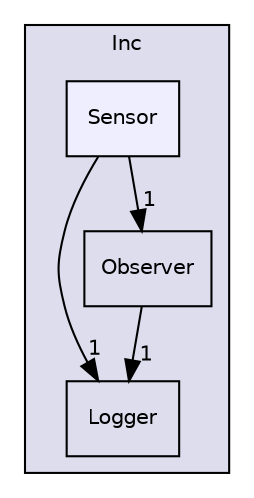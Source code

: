 digraph "Inc/Sensor" {
  compound=true
  node [ fontsize="10", fontname="Helvetica"];
  edge [ labelfontsize="10", labelfontname="Helvetica"];
  subgraph clusterdir_f93dfce691d792349f1c14ede440e2e6 {
    graph [ bgcolor="#ddddee", pencolor="black", label="Inc" fontname="Helvetica", fontsize="10", URL="dir_f93dfce691d792349f1c14ede440e2e6.html"]
  dir_2c32bfa2b74ae16b20f831c78206cd98 [shape=box label="Logger" URL="dir_2c32bfa2b74ae16b20f831c78206cd98.html"];
  dir_4bd9f3a81803dd66bd1625c33d12cd83 [shape=box label="Observer" URL="dir_4bd9f3a81803dd66bd1625c33d12cd83.html"];
  dir_9b975ef01dedd08ea29512ae5ba77eab [shape=box, label="Sensor", style="filled", fillcolor="#eeeeff", pencolor="black", URL="dir_9b975ef01dedd08ea29512ae5ba77eab.html"];
  }
  dir_9b975ef01dedd08ea29512ae5ba77eab->dir_2c32bfa2b74ae16b20f831c78206cd98 [headlabel="1", labeldistance=1.5 headhref="dir_000005_000003.html"];
  dir_9b975ef01dedd08ea29512ae5ba77eab->dir_4bd9f3a81803dd66bd1625c33d12cd83 [headlabel="1", labeldistance=1.5 headhref="dir_000005_000004.html"];
  dir_4bd9f3a81803dd66bd1625c33d12cd83->dir_2c32bfa2b74ae16b20f831c78206cd98 [headlabel="1", labeldistance=1.5 headhref="dir_000004_000003.html"];
}

